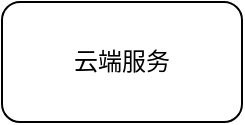 <mxfile version="28.2.5">
  <diagram name="第 1 页" id="BLHxczqFNCOvNaySz2la">
    <mxGraphModel dx="797" dy="674" grid="1" gridSize="10" guides="1" tooltips="1" connect="1" arrows="1" fold="1" page="1" pageScale="1" pageWidth="827" pageHeight="1169" math="0" shadow="0">
      <root>
        <mxCell id="0" />
        <mxCell id="1" parent="0" />
        <mxCell id="_JTGUozkz9GowJEmprTf-1" value="云端服务" style="rounded=1;whiteSpace=wrap;html=1;" parent="1" vertex="1">
          <mxGeometry x="30" y="290" width="120" height="60" as="geometry" />
        </mxCell>
      </root>
    </mxGraphModel>
  </diagram>
</mxfile>
